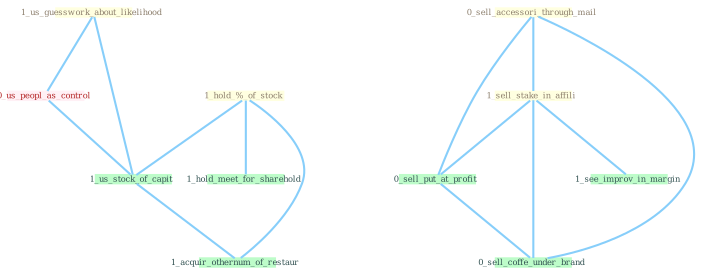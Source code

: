 Graph G{ 
    node
    [shape=polygon,style=filled,width=.5,height=.06,color="#BDFCC9",fixedsize=true,fontsize=4,
    fontcolor="#2f4f4f"];
    {node
    [color="#ffffe0", fontcolor="#8b7d6b"] "1_hold_%_of_stock " "1_us_guesswork_about_likelihood " "0_sell_accessori_through_mail " "1_sell_stake_in_affili "}
{node [color="#fff0f5", fontcolor="#b22222"] "0_us_peopl_as_control "}
edge [color="#B0E2FF"];

	"1_hold_%_of_stock " -- "1_us_stock_of_capit " [w="1", color="#87cefa" ];
	"1_hold_%_of_stock " -- "1_hold_meet_for_sharehold " [w="1", color="#87cefa" ];
	"1_hold_%_of_stock " -- "1_acquir_othernum_of_restaur " [w="1", color="#87cefa" ];
	"1_us_guesswork_about_likelihood " -- "0_us_peopl_as_control " [w="1", color="#87cefa" ];
	"1_us_guesswork_about_likelihood " -- "1_us_stock_of_capit " [w="1", color="#87cefa" ];
	"0_sell_accessori_through_mail " -- "1_sell_stake_in_affili " [w="1", color="#87cefa" ];
	"0_sell_accessori_through_mail " -- "0_sell_put_at_profit " [w="1", color="#87cefa" ];
	"0_sell_accessori_through_mail " -- "0_sell_coffe_under_brand " [w="1", color="#87cefa" ];
	"1_sell_stake_in_affili " -- "0_sell_put_at_profit " [w="1", color="#87cefa" ];
	"1_sell_stake_in_affili " -- "1_see_improv_in_margin " [w="1", color="#87cefa" ];
	"1_sell_stake_in_affili " -- "0_sell_coffe_under_brand " [w="1", color="#87cefa" ];
	"0_us_peopl_as_control " -- "1_us_stock_of_capit " [w="1", color="#87cefa" ];
	"0_sell_put_at_profit " -- "0_sell_coffe_under_brand " [w="1", color="#87cefa" ];
	"1_us_stock_of_capit " -- "1_acquir_othernum_of_restaur " [w="1", color="#87cefa" ];
}